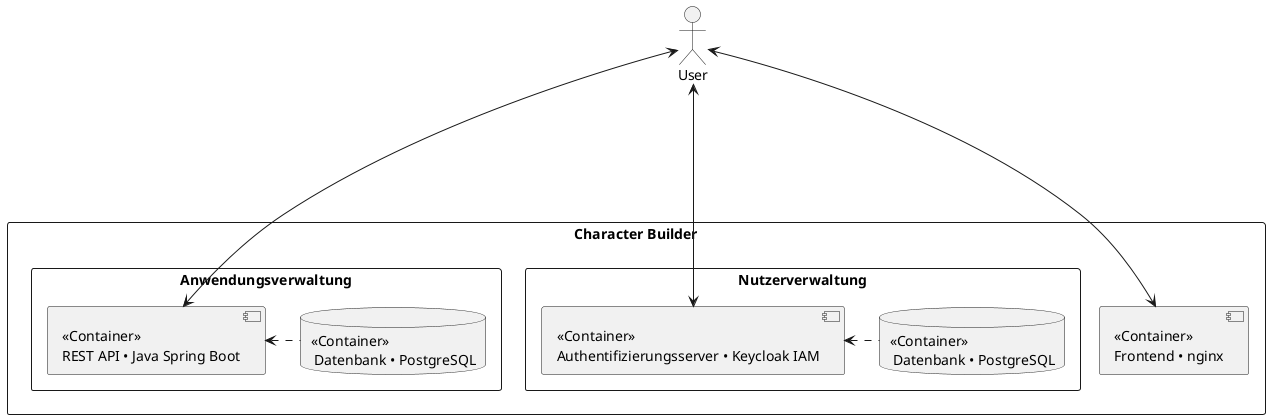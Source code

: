 @startuml
actor User as User

rectangle "Character Builder" {
  [<<Container>>\nFrontend • nginx] as Frontend

  rectangle "Anwendungsverwaltung" {
  [<<Container>>\nREST API • Java Spring Boot] as SpringBootBackend
    Database "<<Container>>\n Datenbank • PostgreSQL" as NonUserDataDb
  }

  rectangle "Nutzerverwaltung" {
      Database "<<Container>>\n Datenbank • PostgreSQL" as UserDataDb
      [<<Container>>\nAuthentifizierungsserver • Keycloak IAM] as AuthServer
  }

  User <----> Frontend
  User <--> AuthServer

  User <-> SpringBootBackend
  SpringBootBackend <. NonUserDataDb
  AuthServer <. UserDataDb
}
@enduml